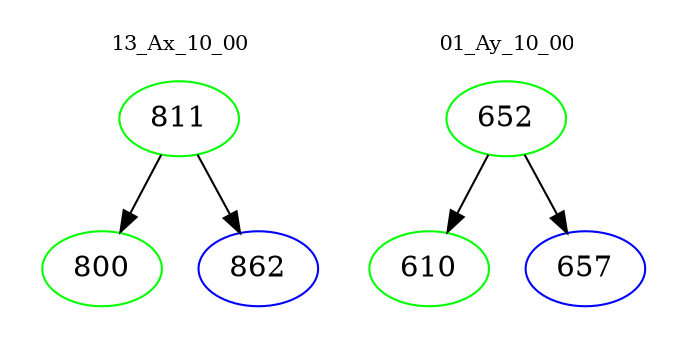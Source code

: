 digraph{
subgraph cluster_0 {
color = white
label = "13_Ax_10_00";
fontsize=10;
T0_811 [label="811", color="green"]
T0_811 -> T0_800 [color="black"]
T0_800 [label="800", color="green"]
T0_811 -> T0_862 [color="black"]
T0_862 [label="862", color="blue"]
}
subgraph cluster_1 {
color = white
label = "01_Ay_10_00";
fontsize=10;
T1_652 [label="652", color="green"]
T1_652 -> T1_610 [color="black"]
T1_610 [label="610", color="green"]
T1_652 -> T1_657 [color="black"]
T1_657 [label="657", color="blue"]
}
}
